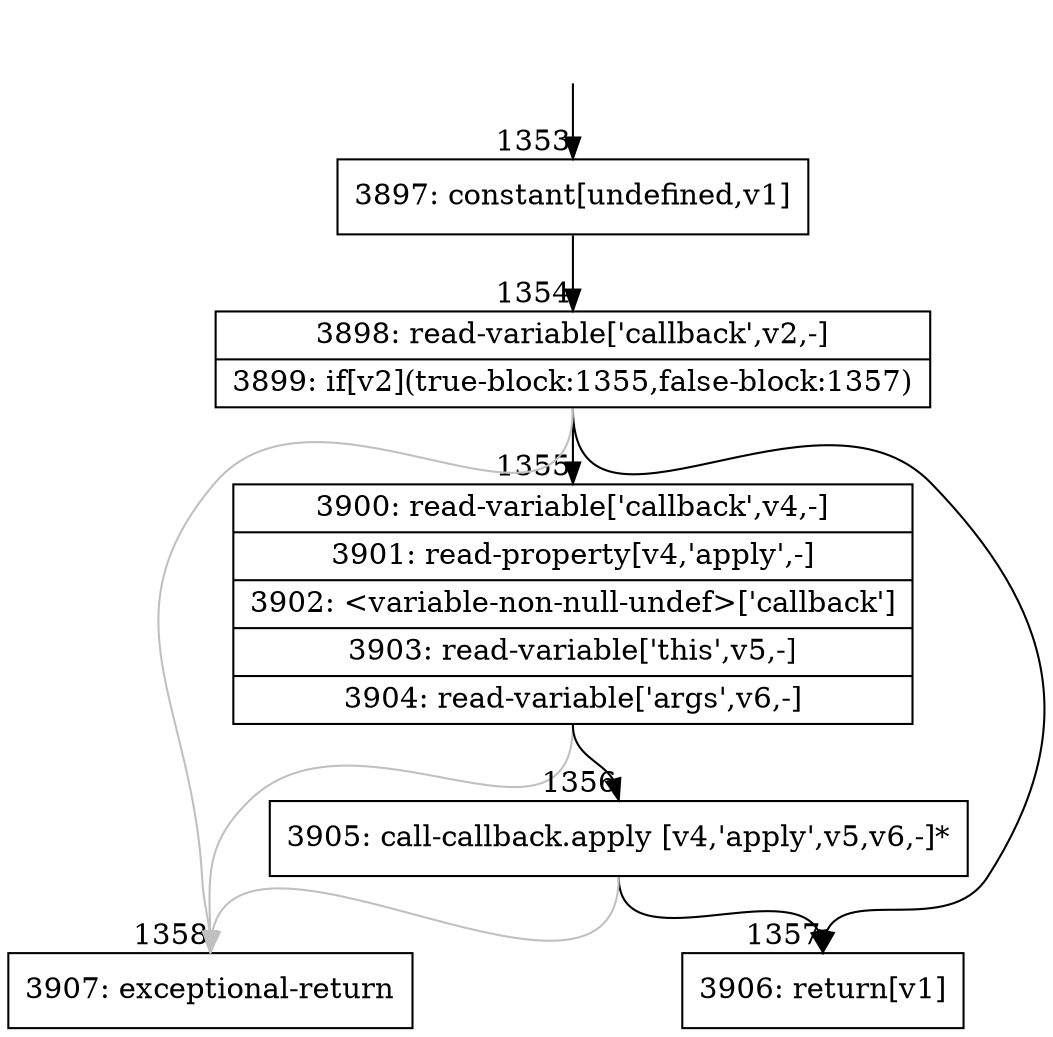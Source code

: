 digraph {
rankdir="TD"
BB_entry98[shape=none,label=""];
BB_entry98 -> BB1353 [tailport=s, headport=n, headlabel="    1353"]
BB1353 [shape=record label="{3897: constant[undefined,v1]}" ] 
BB1353 -> BB1354 [tailport=s, headport=n, headlabel="      1354"]
BB1354 [shape=record label="{3898: read-variable['callback',v2,-]|3899: if[v2](true-block:1355,false-block:1357)}" ] 
BB1354 -> BB1355 [tailport=s, headport=n, headlabel="      1355"]
BB1354 -> BB1357 [tailport=s, headport=n, headlabel="      1357"]
BB1354 -> BB1358 [tailport=s, headport=n, color=gray, headlabel="      1358"]
BB1355 [shape=record label="{3900: read-variable['callback',v4,-]|3901: read-property[v4,'apply',-]|3902: \<variable-non-null-undef\>['callback']|3903: read-variable['this',v5,-]|3904: read-variable['args',v6,-]}" ] 
BB1355 -> BB1356 [tailport=s, headport=n, headlabel="      1356"]
BB1355 -> BB1358 [tailport=s, headport=n, color=gray]
BB1356 [shape=record label="{3905: call-callback.apply [v4,'apply',v5,v6,-]*}" ] 
BB1356 -> BB1357 [tailport=s, headport=n]
BB1356 -> BB1358 [tailport=s, headport=n, color=gray]
BB1357 [shape=record label="{3906: return[v1]}" ] 
BB1358 [shape=record label="{3907: exceptional-return}" ] 
//#$~ 1267
}
